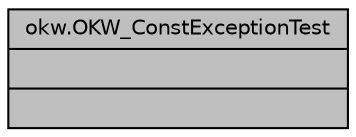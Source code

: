 digraph "okw.OKW_ConstExceptionTest"
{
 // INTERACTIVE_SVG=YES
 // LATEX_PDF_SIZE
  edge [fontname="Helvetica",fontsize="10",labelfontname="Helvetica",labelfontsize="10"];
  node [fontname="Helvetica",fontsize="10",shape=record];
  Node1 [label="{okw.OKW_ConstExceptionTest\n||}",height=0.2,width=0.4,color="black", fillcolor="grey75", style="filled", fontcolor="black",tooltip=" "];
}
